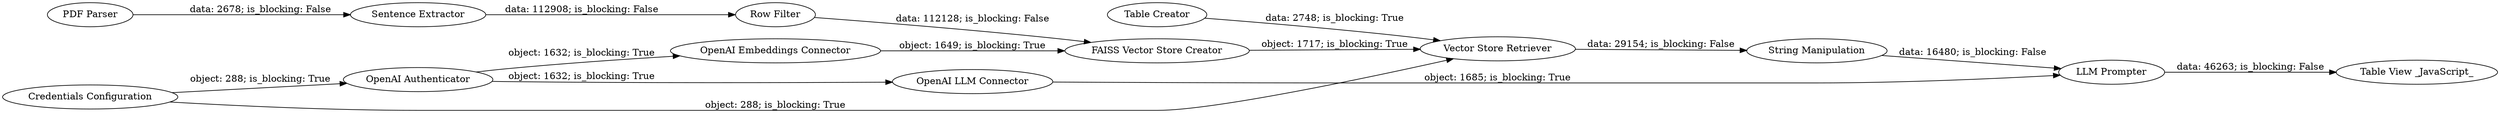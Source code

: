 digraph {
	"-9105474154944788075_1889" [label="Table Creator"]
	"-9105474154944788075_6" [label="OpenAI Embeddings Connector"]
	"-9105474154944788075_1923" [label="Table View _JavaScript_"]
	"-9105474154944788075_1834" [label="FAISS Vector Store Creator"]
	"-9105474154944788075_1887" [label="Sentence Extractor"]
	"-9105474154944788075_5" [label="Credentials Configuration"]
	"-9105474154944788075_1891" [label="LLM Prompter"]
	"-9105474154944788075_4" [label="OpenAI Authenticator"]
	"-9105474154944788075_1922" [label="String Manipulation"]
	"-9105474154944788075_7" [label="PDF Parser"]
	"-9105474154944788075_1890" [label="OpenAI LLM Connector"]
	"-9105474154944788075_1888" [label="Row Filter"]
	"-9105474154944788075_1900" [label="Vector Store Retriever"]
	"-9105474154944788075_1900" -> "-9105474154944788075_1922" [label="data: 29154; is_blocking: False"]
	"-9105474154944788075_5" -> "-9105474154944788075_4" [label="object: 288; is_blocking: True"]
	"-9105474154944788075_1888" -> "-9105474154944788075_1834" [label="data: 112128; is_blocking: False"]
	"-9105474154944788075_7" -> "-9105474154944788075_1887" [label="data: 2678; is_blocking: False"]
	"-9105474154944788075_6" -> "-9105474154944788075_1834" [label="object: 1649; is_blocking: True"]
	"-9105474154944788075_1890" -> "-9105474154944788075_1891" [label="object: 1685; is_blocking: True"]
	"-9105474154944788075_4" -> "-9105474154944788075_1890" [label="object: 1632; is_blocking: True"]
	"-9105474154944788075_1887" -> "-9105474154944788075_1888" [label="data: 112908; is_blocking: False"]
	"-9105474154944788075_1889" -> "-9105474154944788075_1900" [label="data: 2748; is_blocking: True"]
	"-9105474154944788075_4" -> "-9105474154944788075_6" [label="object: 1632; is_blocking: True"]
	"-9105474154944788075_5" -> "-9105474154944788075_1900" [label="object: 288; is_blocking: True"]
	"-9105474154944788075_1891" -> "-9105474154944788075_1923" [label="data: 46263; is_blocking: False"]
	"-9105474154944788075_1834" -> "-9105474154944788075_1900" [label="object: 1717; is_blocking: True"]
	"-9105474154944788075_1922" -> "-9105474154944788075_1891" [label="data: 16480; is_blocking: False"]
	rankdir=LR
}
